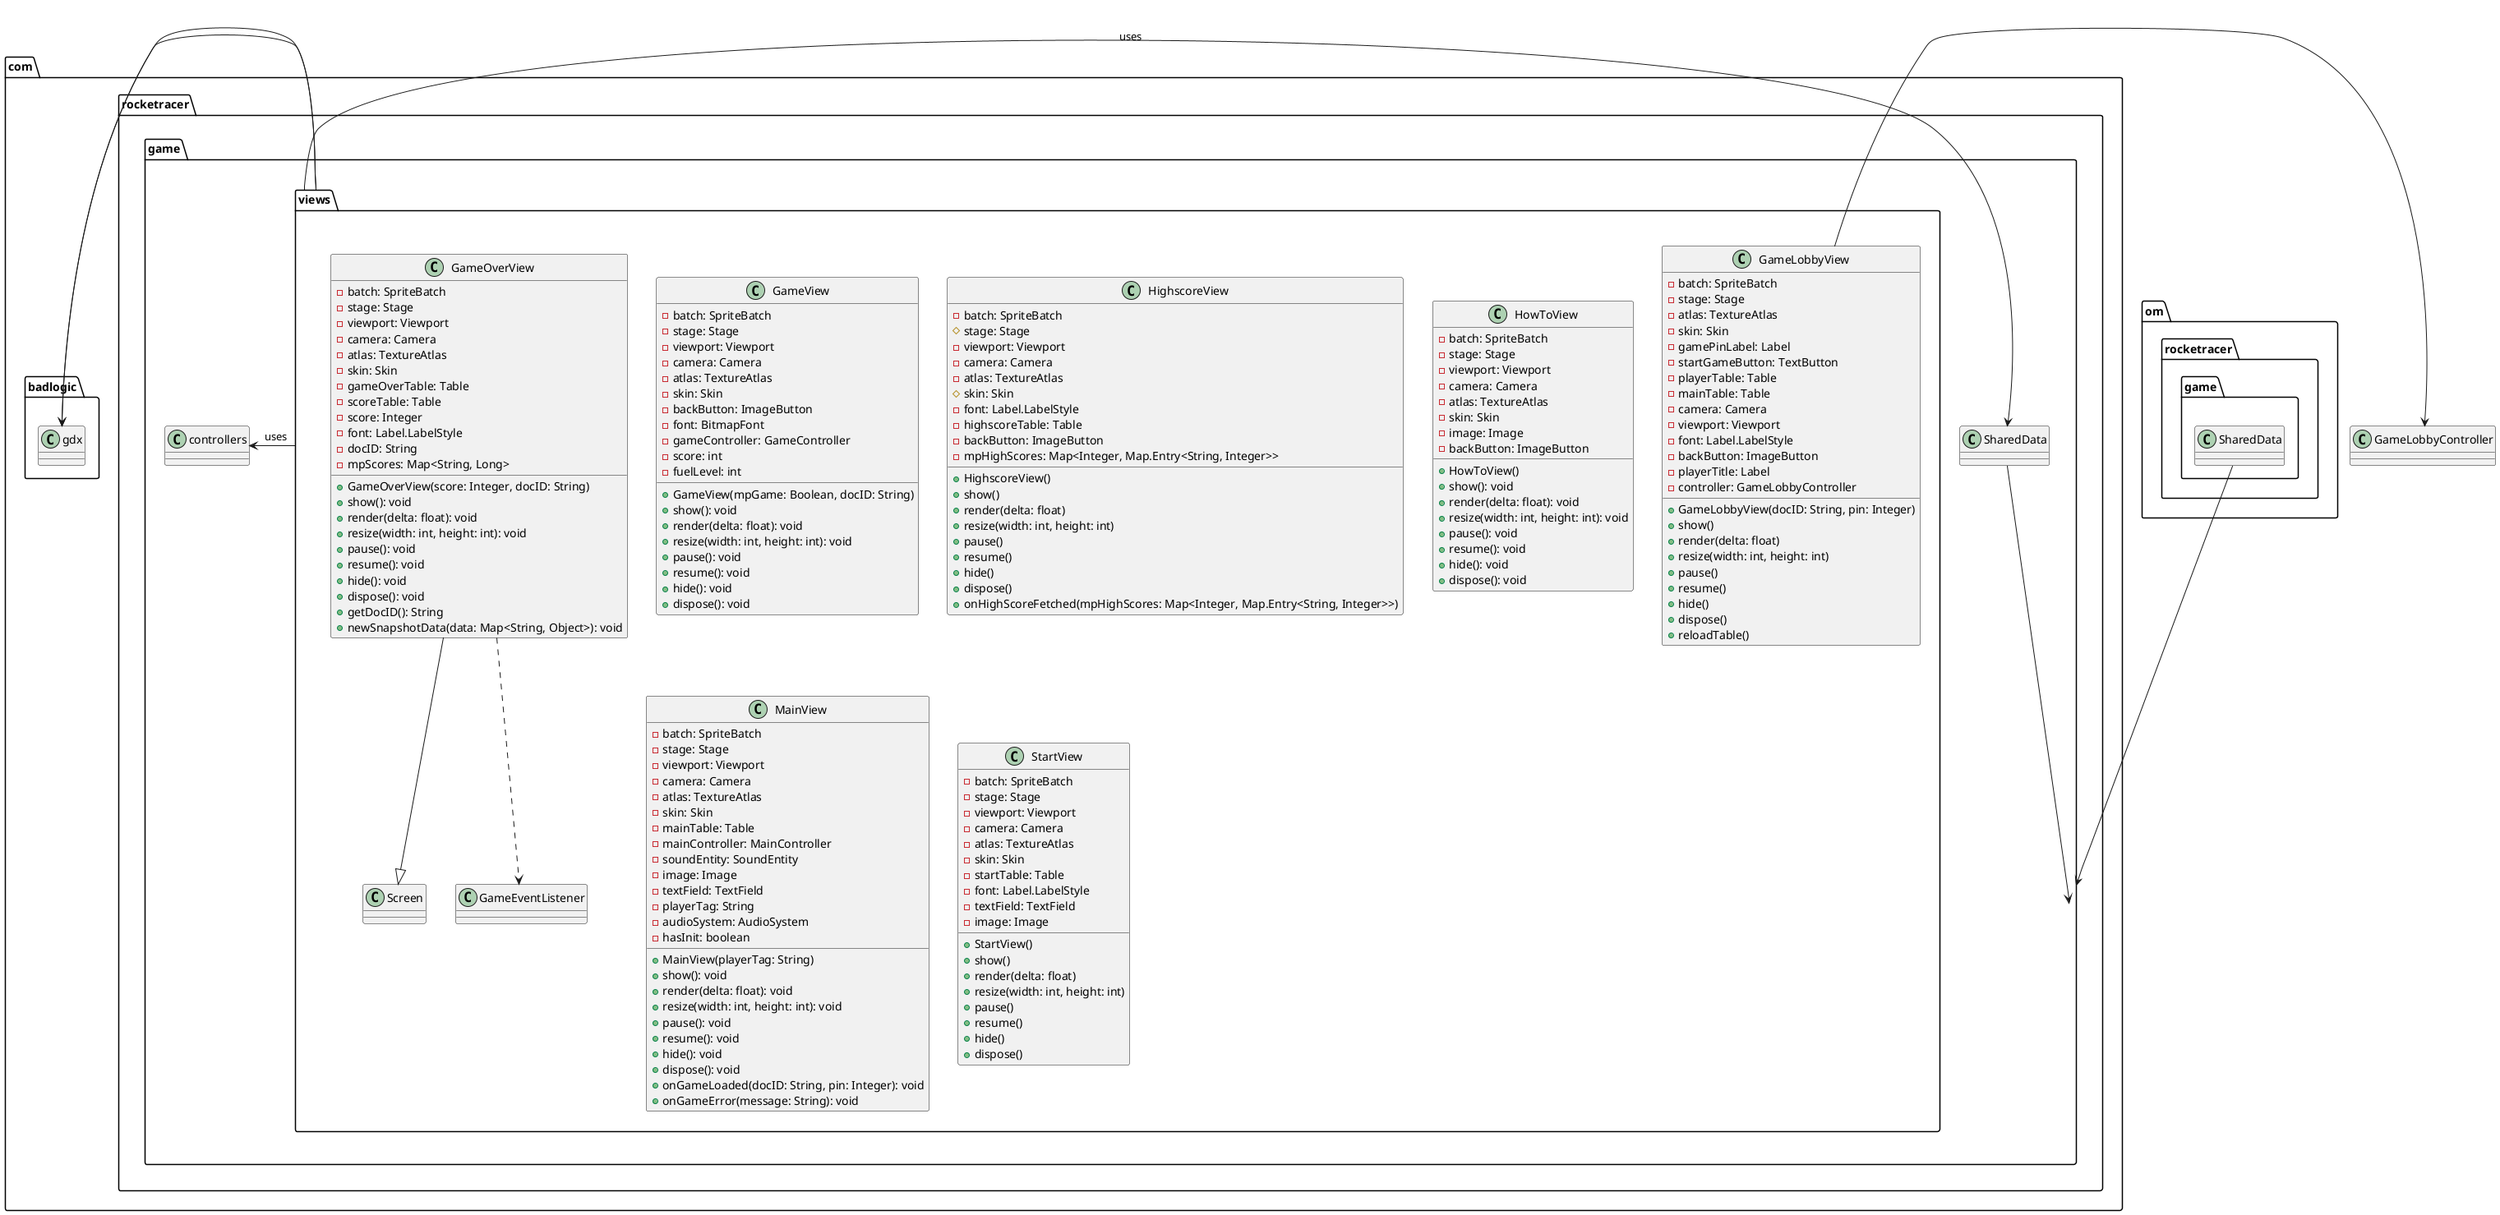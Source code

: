 @startuml
        package com.rocketracer.game.views {
            class GameLobbyView {
                - batch: SpriteBatch
                - stage: Stage
                - atlas: TextureAtlas
                - skin: Skin
                - gamePinLabel: Label
                - startGameButton: TextButton
                - playerTable: Table
                - mainTable: Table
                - camera: Camera
                - viewport: Viewport
                - font: Label.LabelStyle
                - backButton: ImageButton
                - playerTitle: Label
                - controller: GameLobbyController
                + GameLobbyView(docID: String, pin: Integer)
                + show()
                + render(delta: float)
                + resize(width: int, height: int)
                + pause()
                + resume()
                + hide()
                + dispose()
                + reloadTable()
            }
                    class GameOverView {
                        - batch: SpriteBatch
                        - stage: Stage
                        - viewport: Viewport
                        - camera: Camera
                        - atlas: TextureAtlas
                        - skin: Skin
                        - gameOverTable: Table
                        - scoreTable: Table
                        - score: Integer
                        - font: Label.LabelStyle
                        - docID: String
                        - mpScores: Map<String, Long>
                        + GameOverView(score: Integer, docID: String)
                        + show(): void
                        + render(delta: float): void
                        + resize(width: int, height: int): void
                        + pause(): void
                        + resume(): void
                        + hide(): void
                        + dispose(): void
                        + getDocID(): String
                        + newSnapshotData(data: Map<String, Object>): void
                    }
                    class GameView {
                        - batch: SpriteBatch
                        - stage: Stage
                        - viewport: Viewport
                        - camera: Camera
                        - atlas: TextureAtlas
                        - skin: Skin
                        - backButton: ImageButton
                        - font: BitmapFont
                        - gameController: GameController
                        - score: int
                        - fuelLevel: int

                        + GameView(mpGame: Boolean, docID: String)
                        + show(): void
                        + render(delta: float): void
                        + resize(width: int, height: int): void
                        + pause(): void
                        + resume(): void
                        + hide(): void
                        + dispose(): void
                    }
                    class HighscoreView {
                        - batch: SpriteBatch
                        # stage: Stage
                        - viewport: Viewport
                        - camera: Camera
                        - atlas: TextureAtlas
                        # skin: Skin
                        - font: Label.LabelStyle
                        - highscoreTable: Table
                        - backButton: ImageButton
                        - mpHighScores: Map<Integer, Map.Entry<String, Integer>>

                        + HighscoreView()
                        + show()
                        + render(delta: float)
                        + resize(width: int, height: int)
                        + pause()
                        + resume()
                        + hide()
                        + dispose()
                        + onHighScoreFetched(mpHighScores: Map<Integer, Map.Entry<String, Integer>>)
}
class HowToView {
    - batch: SpriteBatch
    - stage: Stage
    - viewport: Viewport
    - camera: Camera
    - atlas: TextureAtlas
    - skin: Skin
    - image: Image
    - backButton: ImageButton

    + HowToView()
    + show(): void
    + render(delta: float): void
    + resize(width: int, height: int): void
    + pause(): void
    + resume(): void
    + hide(): void
    + dispose(): void
}
class MainView {
  -batch: SpriteBatch
  -stage: Stage
  -viewport: Viewport
  -camera: Camera
  -atlas: TextureAtlas
  -skin: Skin
  -mainTable: Table
  -mainController: MainController
  -soundEntity: SoundEntity
  -image: Image
  -textField: TextField
  -playerTag: String
  -audioSystem: AudioSystem
  -hasInit: boolean
  +MainView(playerTag: String)
  +show(): void
  +render(delta: float): void
  +resize(width: int, height: int): void
  +pause(): void
  +resume(): void
  +hide(): void
  +dispose(): void
  +onGameLoaded(docID: String, pin: Integer): void
  +onGameError(message: String): void
}
class StartView {
    - batch: SpriteBatch
    - stage: Stage
    - viewport: Viewport
    - camera: Camera
    - atlas: TextureAtlas
    - skin: Skin
    - startTable: Table
    - font: Label.LabelStyle
    - textField: TextField
    - image: Image
    + StartView()
    + show()
    + render(delta: float)
    + resize(width: int, height: int)
    + pause()
    + resume()
    + hide()
    + dispose()
}

                   GameOverView --|> Screen
                   GameOverView ..> GameEventListener



        }



        com.rocketracer.game.views --> com.badlogic.gdx
        com.rocketracer.game.SharedData --> com.rocketracer.game
      com.rocketracer.game.views -> com.badlogic.gdx: uses
        com.rocketracer.game.views -> com.rocketracer.game.SharedData: uses
        com.rocketracer.game.views -> com.rocketracer.game.controllers: uses
        GameLobbyView -> GameLobbyController
        com.rocketracer.game.views --> com.badlogic.gdx
         om.rocketracer.game.SharedData --> com.rocketracer.game

@enduml